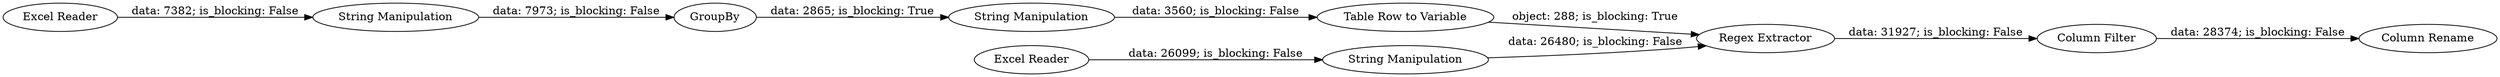 digraph {
	"130654585834636842_12" [label="Column Rename"]
	"130654585834636842_9" [label="String Manipulation"]
	"130654585834636842_2" [label="Excel Reader"]
	"130654585834636842_7" [label="Table Row to Variable"]
	"130654585834636842_4" [label="String Manipulation"]
	"130654585834636842_1" [label="Excel Reader"]
	"130654585834636842_10" [label="Regex Extractor"]
	"130654585834636842_6" [label=GroupBy]
	"130654585834636842_3" [label="String Manipulation"]
	"130654585834636842_11" [label="Column Filter"]
	"130654585834636842_7" -> "130654585834636842_10" [label="object: 288; is_blocking: True"]
	"130654585834636842_6" -> "130654585834636842_9" [label="data: 2865; is_blocking: True"]
	"130654585834636842_1" -> "130654585834636842_4" [label="data: 7382; is_blocking: False"]
	"130654585834636842_4" -> "130654585834636842_6" [label="data: 7973; is_blocking: False"]
	"130654585834636842_9" -> "130654585834636842_7" [label="data: 3560; is_blocking: False"]
	"130654585834636842_11" -> "130654585834636842_12" [label="data: 28374; is_blocking: False"]
	"130654585834636842_3" -> "130654585834636842_10" [label="data: 26480; is_blocking: False"]
	"130654585834636842_2" -> "130654585834636842_3" [label="data: 26099; is_blocking: False"]
	"130654585834636842_10" -> "130654585834636842_11" [label="data: 31927; is_blocking: False"]
	rankdir=LR
}
